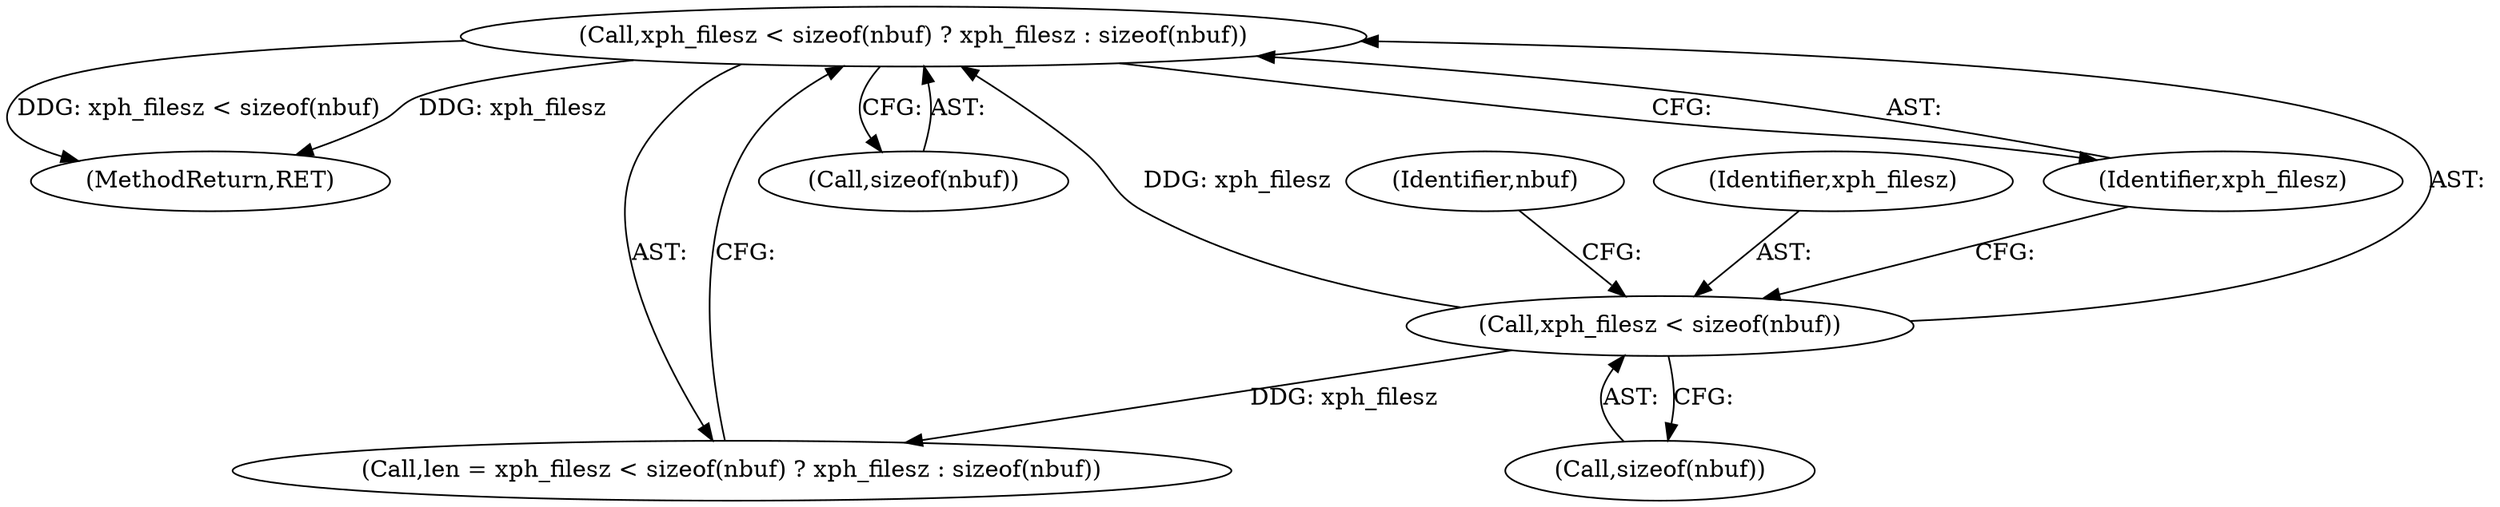 digraph "0_file_ce90e05774dd77d86cfc8dfa6da57b32816841c4_3@API" {
"1000178" [label="(Call,xph_filesz < sizeof(nbuf) ? xph_filesz : sizeof(nbuf))"];
"1000179" [label="(Call,xph_filesz < sizeof(nbuf))"];
"1000178" [label="(Call,xph_filesz < sizeof(nbuf) ? xph_filesz : sizeof(nbuf))"];
"1000235" [label="(MethodReturn,RET)"];
"1000185" [label="(Identifier,nbuf)"];
"1000183" [label="(Identifier,xph_filesz)"];
"1000176" [label="(Call,len = xph_filesz < sizeof(nbuf) ? xph_filesz : sizeof(nbuf))"];
"1000181" [label="(Call,sizeof(nbuf))"];
"1000179" [label="(Call,xph_filesz < sizeof(nbuf))"];
"1000180" [label="(Identifier,xph_filesz)"];
"1000184" [label="(Call,sizeof(nbuf))"];
"1000178" -> "1000176"  [label="AST: "];
"1000178" -> "1000183"  [label="CFG: "];
"1000178" -> "1000184"  [label="CFG: "];
"1000179" -> "1000178"  [label="AST: "];
"1000183" -> "1000178"  [label="AST: "];
"1000184" -> "1000178"  [label="AST: "];
"1000176" -> "1000178"  [label="CFG: "];
"1000178" -> "1000235"  [label="DDG: xph_filesz < sizeof(nbuf)"];
"1000178" -> "1000235"  [label="DDG: xph_filesz"];
"1000179" -> "1000178"  [label="DDG: xph_filesz"];
"1000179" -> "1000181"  [label="CFG: "];
"1000180" -> "1000179"  [label="AST: "];
"1000181" -> "1000179"  [label="AST: "];
"1000183" -> "1000179"  [label="CFG: "];
"1000185" -> "1000179"  [label="CFG: "];
"1000179" -> "1000176"  [label="DDG: xph_filesz"];
}

